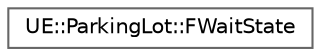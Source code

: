 digraph "Graphical Class Hierarchy"
{
 // INTERACTIVE_SVG=YES
 // LATEX_PDF_SIZE
  bgcolor="transparent";
  edge [fontname=Helvetica,fontsize=10,labelfontname=Helvetica,labelfontsize=10];
  node [fontname=Helvetica,fontsize=10,shape=box,height=0.2,width=0.4];
  rankdir="LR";
  Node0 [id="Node000000",label="UE::ParkingLot::FWaitState",height=0.2,width=0.4,color="grey40", fillcolor="white", style="filled",URL="$de/d19/structUE_1_1ParkingLot_1_1FWaitState.html",tooltip=" "];
}
